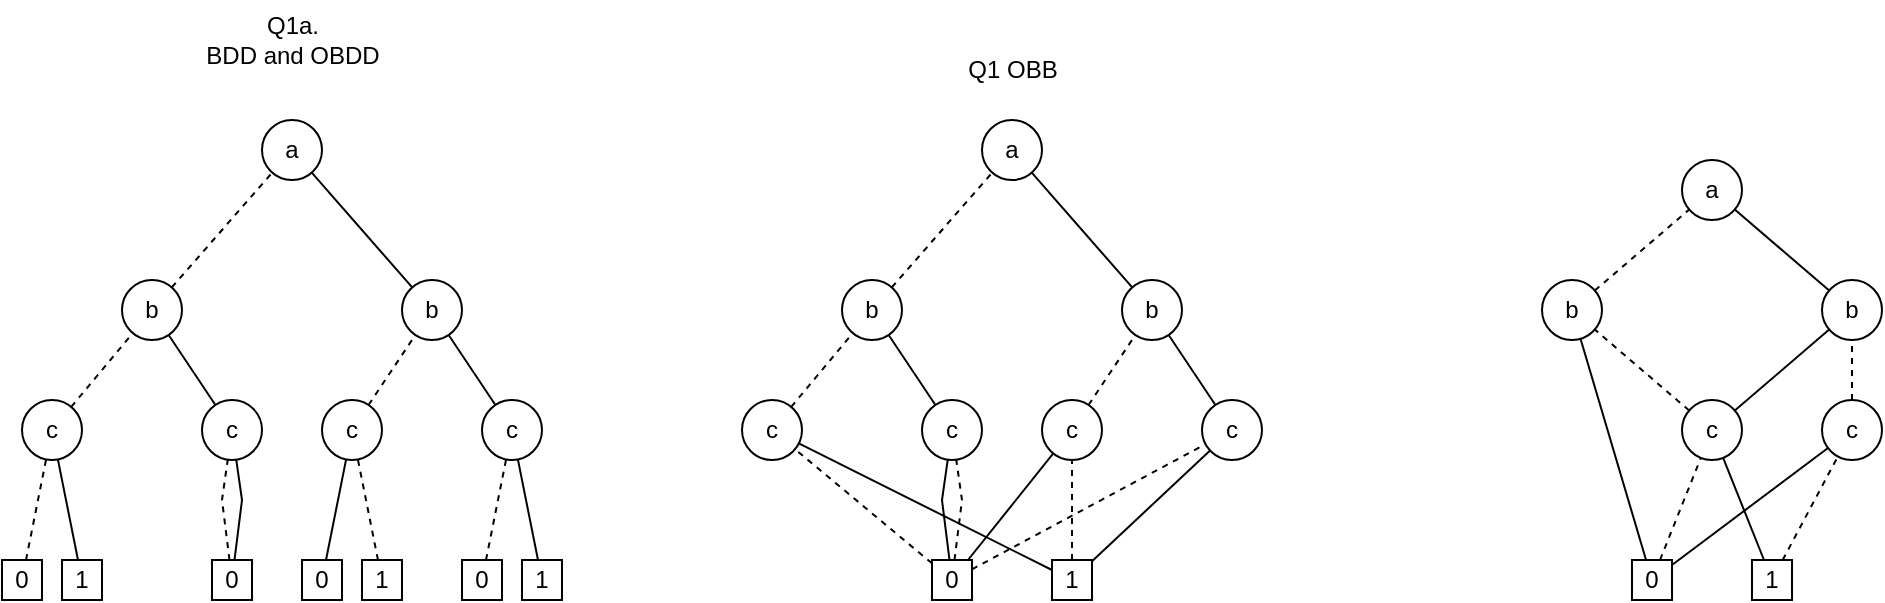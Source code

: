 <mxfile version="27.2.0">
  <diagram name="Page-1" id="7E9gSxAwbtiFRUaCC5ca">
    <mxGraphModel dx="1626" dy="427" grid="1" gridSize="10" guides="1" tooltips="1" connect="1" arrows="1" fold="1" page="1" pageScale="1" pageWidth="850" pageHeight="1100" math="0" shadow="0">
      <root>
        <mxCell id="0" />
        <mxCell id="1" parent="0" />
        <mxCell id="lUWKuF_8CkeKNWvW8N9--1" value="a" style="ellipse;whiteSpace=wrap;html=1;" parent="1" vertex="1">
          <mxGeometry x="420" y="120" width="30" height="30" as="geometry" />
        </mxCell>
        <mxCell id="lUWKuF_8CkeKNWvW8N9--2" value="b" style="ellipse;whiteSpace=wrap;html=1;" parent="1" vertex="1">
          <mxGeometry x="350" y="200" width="30" height="30" as="geometry" />
        </mxCell>
        <mxCell id="lUWKuF_8CkeKNWvW8N9--3" value="b" style="ellipse;whiteSpace=wrap;html=1;" parent="1" vertex="1">
          <mxGeometry x="490" y="200" width="30" height="30" as="geometry" />
        </mxCell>
        <mxCell id="lUWKuF_8CkeKNWvW8N9--4" value="" style="endArrow=none;dashed=1;html=1;rounded=0;" parent="1" source="lUWKuF_8CkeKNWvW8N9--2" target="lUWKuF_8CkeKNWvW8N9--1" edge="1">
          <mxGeometry width="50" height="50" relative="1" as="geometry">
            <mxPoint x="450" y="300" as="sourcePoint" />
            <mxPoint x="500" y="250" as="targetPoint" />
          </mxGeometry>
        </mxCell>
        <mxCell id="lUWKuF_8CkeKNWvW8N9--5" value="" style="endArrow=none;html=1;rounded=0;" parent="1" source="lUWKuF_8CkeKNWvW8N9--3" target="lUWKuF_8CkeKNWvW8N9--1" edge="1">
          <mxGeometry width="50" height="50" relative="1" as="geometry">
            <mxPoint x="450" y="300" as="sourcePoint" />
            <mxPoint x="500" y="250" as="targetPoint" />
          </mxGeometry>
        </mxCell>
        <mxCell id="lUWKuF_8CkeKNWvW8N9--6" value="c" style="ellipse;whiteSpace=wrap;html=1;" parent="1" vertex="1">
          <mxGeometry x="300" y="260" width="30" height="30" as="geometry" />
        </mxCell>
        <mxCell id="lUWKuF_8CkeKNWvW8N9--7" value="c" style="ellipse;whiteSpace=wrap;html=1;" parent="1" vertex="1">
          <mxGeometry x="390" y="260" width="30" height="30" as="geometry" />
        </mxCell>
        <mxCell id="lUWKuF_8CkeKNWvW8N9--8" value="c" style="ellipse;whiteSpace=wrap;html=1;" parent="1" vertex="1">
          <mxGeometry x="450" y="260" width="30" height="30" as="geometry" />
        </mxCell>
        <mxCell id="lUWKuF_8CkeKNWvW8N9--9" value="c" style="ellipse;whiteSpace=wrap;html=1;" parent="1" vertex="1">
          <mxGeometry x="530" y="260" width="30" height="30" as="geometry" />
        </mxCell>
        <mxCell id="lUWKuF_8CkeKNWvW8N9--10" value="" style="endArrow=none;dashed=1;html=1;rounded=0;" parent="1" source="lUWKuF_8CkeKNWvW8N9--8" target="lUWKuF_8CkeKNWvW8N9--3" edge="1">
          <mxGeometry width="50" height="50" relative="1" as="geometry">
            <mxPoint x="450" y="310" as="sourcePoint" />
            <mxPoint x="500" y="260" as="targetPoint" />
          </mxGeometry>
        </mxCell>
        <mxCell id="lUWKuF_8CkeKNWvW8N9--11" value="" style="endArrow=none;dashed=1;html=1;rounded=0;" parent="1" source="lUWKuF_8CkeKNWvW8N9--6" target="lUWKuF_8CkeKNWvW8N9--2" edge="1">
          <mxGeometry width="50" height="50" relative="1" as="geometry">
            <mxPoint x="450" y="310" as="sourcePoint" />
            <mxPoint x="500" y="260" as="targetPoint" />
          </mxGeometry>
        </mxCell>
        <mxCell id="lUWKuF_8CkeKNWvW8N9--12" value="" style="endArrow=none;html=1;rounded=0;" parent="1" source="lUWKuF_8CkeKNWvW8N9--7" target="lUWKuF_8CkeKNWvW8N9--2" edge="1">
          <mxGeometry width="50" height="50" relative="1" as="geometry">
            <mxPoint x="340" y="280" as="sourcePoint" />
            <mxPoint x="390" y="230" as="targetPoint" />
          </mxGeometry>
        </mxCell>
        <mxCell id="lUWKuF_8CkeKNWvW8N9--14" value="" style="endArrow=none;html=1;rounded=0;" parent="1" source="lUWKuF_8CkeKNWvW8N9--9" target="lUWKuF_8CkeKNWvW8N9--3" edge="1">
          <mxGeometry width="50" height="50" relative="1" as="geometry">
            <mxPoint x="450" y="310" as="sourcePoint" />
            <mxPoint x="500" y="260" as="targetPoint" />
          </mxGeometry>
        </mxCell>
        <mxCell id="lUWKuF_8CkeKNWvW8N9--16" value="0" style="whiteSpace=wrap;html=1;aspect=fixed;" parent="1" vertex="1">
          <mxGeometry x="395" y="340" width="20" height="20" as="geometry" />
        </mxCell>
        <mxCell id="lUWKuF_8CkeKNWvW8N9--18" value="1" style="whiteSpace=wrap;html=1;aspect=fixed;" parent="1" vertex="1">
          <mxGeometry x="455" y="340" width="20" height="20" as="geometry" />
        </mxCell>
        <mxCell id="lUWKuF_8CkeKNWvW8N9--20" value="" style="endArrow=none;dashed=1;html=1;rounded=0;" parent="1" source="lUWKuF_8CkeKNWvW8N9--16" target="lUWKuF_8CkeKNWvW8N9--6" edge="1">
          <mxGeometry width="50" height="50" relative="1" as="geometry">
            <mxPoint x="450" y="310" as="sourcePoint" />
            <mxPoint x="500" y="260" as="targetPoint" />
          </mxGeometry>
        </mxCell>
        <mxCell id="lUWKuF_8CkeKNWvW8N9--21" value="" style="endArrow=none;html=1;rounded=0;" parent="1" source="lUWKuF_8CkeKNWvW8N9--6" target="lUWKuF_8CkeKNWvW8N9--18" edge="1">
          <mxGeometry width="50" height="50" relative="1" as="geometry">
            <mxPoint x="450" y="310" as="sourcePoint" />
            <mxPoint x="500" y="260" as="targetPoint" />
          </mxGeometry>
        </mxCell>
        <mxCell id="lUWKuF_8CkeKNWvW8N9--22" value="" style="endArrow=none;dashed=1;html=1;rounded=0;" parent="1" source="lUWKuF_8CkeKNWvW8N9--16" target="lUWKuF_8CkeKNWvW8N9--7" edge="1">
          <mxGeometry width="50" height="50" relative="1" as="geometry">
            <mxPoint x="450" y="310" as="sourcePoint" />
            <mxPoint x="500" y="260" as="targetPoint" />
            <Array as="points">
              <mxPoint x="410" y="310" />
            </Array>
          </mxGeometry>
        </mxCell>
        <mxCell id="lUWKuF_8CkeKNWvW8N9--23" value="" style="endArrow=none;html=1;rounded=0;" parent="1" source="lUWKuF_8CkeKNWvW8N9--16" target="lUWKuF_8CkeKNWvW8N9--7" edge="1">
          <mxGeometry width="50" height="50" relative="1" as="geometry">
            <mxPoint x="350" y="510" as="sourcePoint" />
            <mxPoint x="400" y="460" as="targetPoint" />
            <Array as="points">
              <mxPoint x="400" y="310" />
            </Array>
          </mxGeometry>
        </mxCell>
        <mxCell id="lUWKuF_8CkeKNWvW8N9--24" value="" style="endArrow=none;dashed=1;html=1;rounded=0;" parent="1" source="lUWKuF_8CkeKNWvW8N9--18" target="lUWKuF_8CkeKNWvW8N9--8" edge="1">
          <mxGeometry width="50" height="50" relative="1" as="geometry">
            <mxPoint x="450" y="340" as="sourcePoint" />
            <mxPoint x="500" y="290" as="targetPoint" />
          </mxGeometry>
        </mxCell>
        <mxCell id="lUWKuF_8CkeKNWvW8N9--25" value="" style="endArrow=none;html=1;rounded=0;" parent="1" source="lUWKuF_8CkeKNWvW8N9--16" target="lUWKuF_8CkeKNWvW8N9--8" edge="1">
          <mxGeometry width="50" height="50" relative="1" as="geometry">
            <mxPoint x="360" y="420" as="sourcePoint" />
            <mxPoint x="410" y="370" as="targetPoint" />
          </mxGeometry>
        </mxCell>
        <mxCell id="lUWKuF_8CkeKNWvW8N9--26" value="" style="endArrow=none;dashed=1;html=1;rounded=0;" parent="1" source="lUWKuF_8CkeKNWvW8N9--16" target="lUWKuF_8CkeKNWvW8N9--9" edge="1">
          <mxGeometry width="50" height="50" relative="1" as="geometry">
            <mxPoint x="480" y="350" as="sourcePoint" />
            <mxPoint x="530" y="300" as="targetPoint" />
          </mxGeometry>
        </mxCell>
        <mxCell id="lUWKuF_8CkeKNWvW8N9--27" value="" style="endArrow=none;html=1;rounded=0;" parent="1" source="lUWKuF_8CkeKNWvW8N9--18" target="lUWKuF_8CkeKNWvW8N9--9" edge="1">
          <mxGeometry width="50" height="50" relative="1" as="geometry">
            <mxPoint x="480" y="400" as="sourcePoint" />
            <mxPoint x="530" y="350" as="targetPoint" />
          </mxGeometry>
        </mxCell>
        <mxCell id="lUWKuF_8CkeKNWvW8N9--51" value="a" style="ellipse;whiteSpace=wrap;html=1;" parent="1" vertex="1">
          <mxGeometry x="770" y="140" width="30" height="30" as="geometry" />
        </mxCell>
        <mxCell id="lUWKuF_8CkeKNWvW8N9--52" value="b" style="ellipse;whiteSpace=wrap;html=1;" parent="1" vertex="1">
          <mxGeometry x="700" y="200" width="30" height="30" as="geometry" />
        </mxCell>
        <mxCell id="lUWKuF_8CkeKNWvW8N9--53" value="b" style="ellipse;whiteSpace=wrap;html=1;" parent="1" vertex="1">
          <mxGeometry x="840" y="200" width="30" height="30" as="geometry" />
        </mxCell>
        <mxCell id="lUWKuF_8CkeKNWvW8N9--54" value="" style="endArrow=none;dashed=1;html=1;rounded=0;" parent="1" source="lUWKuF_8CkeKNWvW8N9--52" target="lUWKuF_8CkeKNWvW8N9--51" edge="1">
          <mxGeometry width="50" height="50" relative="1" as="geometry">
            <mxPoint x="800" y="300" as="sourcePoint" />
            <mxPoint x="850" y="250" as="targetPoint" />
          </mxGeometry>
        </mxCell>
        <mxCell id="lUWKuF_8CkeKNWvW8N9--55" value="" style="endArrow=none;html=1;rounded=0;" parent="1" source="lUWKuF_8CkeKNWvW8N9--53" target="lUWKuF_8CkeKNWvW8N9--51" edge="1">
          <mxGeometry width="50" height="50" relative="1" as="geometry">
            <mxPoint x="800" y="300" as="sourcePoint" />
            <mxPoint x="850" y="250" as="targetPoint" />
          </mxGeometry>
        </mxCell>
        <mxCell id="lUWKuF_8CkeKNWvW8N9--58" value="c" style="ellipse;whiteSpace=wrap;html=1;" parent="1" vertex="1">
          <mxGeometry x="840" y="260" width="30" height="30" as="geometry" />
        </mxCell>
        <mxCell id="lUWKuF_8CkeKNWvW8N9--59" value="c" style="ellipse;whiteSpace=wrap;html=1;" parent="1" vertex="1">
          <mxGeometry x="770" y="260" width="30" height="30" as="geometry" />
        </mxCell>
        <mxCell id="lUWKuF_8CkeKNWvW8N9--60" value="" style="endArrow=none;dashed=1;html=1;rounded=0;" parent="1" source="lUWKuF_8CkeKNWvW8N9--58" target="lUWKuF_8CkeKNWvW8N9--53" edge="1">
          <mxGeometry width="50" height="50" relative="1" as="geometry">
            <mxPoint x="800" y="310" as="sourcePoint" />
            <mxPoint x="850" y="260" as="targetPoint" />
          </mxGeometry>
        </mxCell>
        <mxCell id="lUWKuF_8CkeKNWvW8N9--61" value="" style="endArrow=none;dashed=1;html=1;rounded=0;" parent="1" source="lUWKuF_8CkeKNWvW8N9--59" target="lUWKuF_8CkeKNWvW8N9--52" edge="1">
          <mxGeometry width="50" height="50" relative="1" as="geometry">
            <mxPoint x="800" y="310" as="sourcePoint" />
            <mxPoint x="850" y="260" as="targetPoint" />
          </mxGeometry>
        </mxCell>
        <mxCell id="lUWKuF_8CkeKNWvW8N9--62" value="" style="endArrow=none;html=1;rounded=0;" parent="1" source="lUWKuF_8CkeKNWvW8N9--64" target="lUWKuF_8CkeKNWvW8N9--52" edge="1">
          <mxGeometry width="50" height="50" relative="1" as="geometry">
            <mxPoint x="715" y="260" as="sourcePoint" />
            <mxPoint x="740" y="230" as="targetPoint" />
          </mxGeometry>
        </mxCell>
        <mxCell id="lUWKuF_8CkeKNWvW8N9--63" value="" style="endArrow=none;html=1;rounded=0;" parent="1" source="lUWKuF_8CkeKNWvW8N9--59" target="lUWKuF_8CkeKNWvW8N9--53" edge="1">
          <mxGeometry width="50" height="50" relative="1" as="geometry">
            <mxPoint x="800" y="310" as="sourcePoint" />
            <mxPoint x="850" y="260" as="targetPoint" />
          </mxGeometry>
        </mxCell>
        <mxCell id="lUWKuF_8CkeKNWvW8N9--64" value="0" style="whiteSpace=wrap;html=1;aspect=fixed;" parent="1" vertex="1">
          <mxGeometry x="745" y="340" width="20" height="20" as="geometry" />
        </mxCell>
        <mxCell id="lUWKuF_8CkeKNWvW8N9--65" value="1" style="whiteSpace=wrap;html=1;aspect=fixed;" parent="1" vertex="1">
          <mxGeometry x="805" y="340" width="20" height="20" as="geometry" />
        </mxCell>
        <mxCell id="lUWKuF_8CkeKNWvW8N9--70" value="" style="endArrow=none;dashed=1;html=1;rounded=0;" parent="1" source="lUWKuF_8CkeKNWvW8N9--65" target="lUWKuF_8CkeKNWvW8N9--58" edge="1">
          <mxGeometry width="50" height="50" relative="1" as="geometry">
            <mxPoint x="800" y="340" as="sourcePoint" />
            <mxPoint x="850" y="290" as="targetPoint" />
          </mxGeometry>
        </mxCell>
        <mxCell id="lUWKuF_8CkeKNWvW8N9--71" value="" style="endArrow=none;html=1;rounded=0;" parent="1" source="lUWKuF_8CkeKNWvW8N9--64" target="lUWKuF_8CkeKNWvW8N9--58" edge="1">
          <mxGeometry width="50" height="50" relative="1" as="geometry">
            <mxPoint x="710" y="420" as="sourcePoint" />
            <mxPoint x="760" y="370" as="targetPoint" />
          </mxGeometry>
        </mxCell>
        <mxCell id="lUWKuF_8CkeKNWvW8N9--72" value="" style="endArrow=none;dashed=1;html=1;rounded=0;" parent="1" source="lUWKuF_8CkeKNWvW8N9--64" target="lUWKuF_8CkeKNWvW8N9--59" edge="1">
          <mxGeometry width="50" height="50" relative="1" as="geometry">
            <mxPoint x="830" y="350" as="sourcePoint" />
            <mxPoint x="880" y="300" as="targetPoint" />
          </mxGeometry>
        </mxCell>
        <mxCell id="lUWKuF_8CkeKNWvW8N9--73" value="" style="endArrow=none;html=1;rounded=0;" parent="1" source="lUWKuF_8CkeKNWvW8N9--65" target="lUWKuF_8CkeKNWvW8N9--59" edge="1">
          <mxGeometry width="50" height="50" relative="1" as="geometry">
            <mxPoint x="830" y="400" as="sourcePoint" />
            <mxPoint x="880" y="350" as="targetPoint" />
          </mxGeometry>
        </mxCell>
        <mxCell id="TRvrpSjDpHR4BY_lNr_P-1" value="Q1 OBB" style="text;html=1;align=center;verticalAlign=middle;resizable=0;points=[];autosize=1;strokeColor=none;fillColor=none;" vertex="1" parent="1">
          <mxGeometry x="400" y="80" width="70" height="30" as="geometry" />
        </mxCell>
        <mxCell id="TRvrpSjDpHR4BY_lNr_P-2" value="a" style="ellipse;whiteSpace=wrap;html=1;" vertex="1" parent="1">
          <mxGeometry x="60" y="120" width="30" height="30" as="geometry" />
        </mxCell>
        <mxCell id="TRvrpSjDpHR4BY_lNr_P-3" value="b" style="ellipse;whiteSpace=wrap;html=1;" vertex="1" parent="1">
          <mxGeometry x="-10" y="200" width="30" height="30" as="geometry" />
        </mxCell>
        <mxCell id="TRvrpSjDpHR4BY_lNr_P-4" value="b" style="ellipse;whiteSpace=wrap;html=1;" vertex="1" parent="1">
          <mxGeometry x="130" y="200" width="30" height="30" as="geometry" />
        </mxCell>
        <mxCell id="TRvrpSjDpHR4BY_lNr_P-5" value="" style="endArrow=none;dashed=1;html=1;rounded=0;" edge="1" parent="1" source="TRvrpSjDpHR4BY_lNr_P-3" target="TRvrpSjDpHR4BY_lNr_P-2">
          <mxGeometry width="50" height="50" relative="1" as="geometry">
            <mxPoint x="90" y="300" as="sourcePoint" />
            <mxPoint x="140" y="250" as="targetPoint" />
          </mxGeometry>
        </mxCell>
        <mxCell id="TRvrpSjDpHR4BY_lNr_P-6" value="" style="endArrow=none;html=1;rounded=0;" edge="1" parent="1" source="TRvrpSjDpHR4BY_lNr_P-4" target="TRvrpSjDpHR4BY_lNr_P-2">
          <mxGeometry width="50" height="50" relative="1" as="geometry">
            <mxPoint x="90" y="300" as="sourcePoint" />
            <mxPoint x="140" y="250" as="targetPoint" />
          </mxGeometry>
        </mxCell>
        <mxCell id="TRvrpSjDpHR4BY_lNr_P-7" value="c" style="ellipse;whiteSpace=wrap;html=1;" vertex="1" parent="1">
          <mxGeometry x="-60" y="260" width="30" height="30" as="geometry" />
        </mxCell>
        <mxCell id="TRvrpSjDpHR4BY_lNr_P-8" value="c" style="ellipse;whiteSpace=wrap;html=1;" vertex="1" parent="1">
          <mxGeometry x="30" y="260" width="30" height="30" as="geometry" />
        </mxCell>
        <mxCell id="TRvrpSjDpHR4BY_lNr_P-9" value="c" style="ellipse;whiteSpace=wrap;html=1;" vertex="1" parent="1">
          <mxGeometry x="90" y="260" width="30" height="30" as="geometry" />
        </mxCell>
        <mxCell id="TRvrpSjDpHR4BY_lNr_P-10" value="c" style="ellipse;whiteSpace=wrap;html=1;" vertex="1" parent="1">
          <mxGeometry x="170" y="260" width="30" height="30" as="geometry" />
        </mxCell>
        <mxCell id="TRvrpSjDpHR4BY_lNr_P-11" value="" style="endArrow=none;dashed=1;html=1;rounded=0;" edge="1" parent="1" source="TRvrpSjDpHR4BY_lNr_P-9" target="TRvrpSjDpHR4BY_lNr_P-4">
          <mxGeometry width="50" height="50" relative="1" as="geometry">
            <mxPoint x="90" y="310" as="sourcePoint" />
            <mxPoint x="140" y="260" as="targetPoint" />
          </mxGeometry>
        </mxCell>
        <mxCell id="TRvrpSjDpHR4BY_lNr_P-12" value="" style="endArrow=none;dashed=1;html=1;rounded=0;" edge="1" parent="1" source="TRvrpSjDpHR4BY_lNr_P-7" target="TRvrpSjDpHR4BY_lNr_P-3">
          <mxGeometry width="50" height="50" relative="1" as="geometry">
            <mxPoint x="90" y="310" as="sourcePoint" />
            <mxPoint x="140" y="260" as="targetPoint" />
          </mxGeometry>
        </mxCell>
        <mxCell id="TRvrpSjDpHR4BY_lNr_P-13" value="" style="endArrow=none;html=1;rounded=0;" edge="1" parent="1" source="TRvrpSjDpHR4BY_lNr_P-8" target="TRvrpSjDpHR4BY_lNr_P-3">
          <mxGeometry width="50" height="50" relative="1" as="geometry">
            <mxPoint x="-20" y="280" as="sourcePoint" />
            <mxPoint x="30" y="230" as="targetPoint" />
          </mxGeometry>
        </mxCell>
        <mxCell id="TRvrpSjDpHR4BY_lNr_P-14" value="" style="endArrow=none;html=1;rounded=0;" edge="1" parent="1" source="TRvrpSjDpHR4BY_lNr_P-10" target="TRvrpSjDpHR4BY_lNr_P-4">
          <mxGeometry width="50" height="50" relative="1" as="geometry">
            <mxPoint x="90" y="310" as="sourcePoint" />
            <mxPoint x="140" y="260" as="targetPoint" />
          </mxGeometry>
        </mxCell>
        <mxCell id="TRvrpSjDpHR4BY_lNr_P-15" value="0" style="whiteSpace=wrap;html=1;aspect=fixed;" vertex="1" parent="1">
          <mxGeometry x="160" y="340" width="20" height="20" as="geometry" />
        </mxCell>
        <mxCell id="TRvrpSjDpHR4BY_lNr_P-16" value="1" style="whiteSpace=wrap;html=1;aspect=fixed;" vertex="1" parent="1">
          <mxGeometry x="190" y="340" width="20" height="20" as="geometry" />
        </mxCell>
        <mxCell id="TRvrpSjDpHR4BY_lNr_P-17" value="" style="endArrow=none;dashed=1;html=1;rounded=0;" edge="1" parent="1" source="TRvrpSjDpHR4BY_lNr_P-26" target="TRvrpSjDpHR4BY_lNr_P-7">
          <mxGeometry width="50" height="50" relative="1" as="geometry">
            <mxPoint x="90" y="310" as="sourcePoint" />
            <mxPoint x="140" y="260" as="targetPoint" />
          </mxGeometry>
        </mxCell>
        <mxCell id="TRvrpSjDpHR4BY_lNr_P-18" value="" style="endArrow=none;html=1;rounded=0;" edge="1" parent="1" source="TRvrpSjDpHR4BY_lNr_P-7" target="TRvrpSjDpHR4BY_lNr_P-27">
          <mxGeometry width="50" height="50" relative="1" as="geometry">
            <mxPoint x="90" y="310" as="sourcePoint" />
            <mxPoint x="140" y="260" as="targetPoint" />
          </mxGeometry>
        </mxCell>
        <mxCell id="TRvrpSjDpHR4BY_lNr_P-19" value="" style="endArrow=none;dashed=1;html=1;rounded=0;" edge="1" parent="1" source="TRvrpSjDpHR4BY_lNr_P-28" target="TRvrpSjDpHR4BY_lNr_P-8">
          <mxGeometry width="50" height="50" relative="1" as="geometry">
            <mxPoint x="90" y="310" as="sourcePoint" />
            <mxPoint x="140" y="260" as="targetPoint" />
            <Array as="points">
              <mxPoint x="40" y="310" />
            </Array>
          </mxGeometry>
        </mxCell>
        <mxCell id="TRvrpSjDpHR4BY_lNr_P-20" value="" style="endArrow=none;html=1;rounded=0;" edge="1" parent="1" source="TRvrpSjDpHR4BY_lNr_P-28" target="TRvrpSjDpHR4BY_lNr_P-8">
          <mxGeometry width="50" height="50" relative="1" as="geometry">
            <mxPoint x="-10" y="510" as="sourcePoint" />
            <mxPoint x="40" y="460" as="targetPoint" />
            <Array as="points">
              <mxPoint x="50" y="310" />
            </Array>
          </mxGeometry>
        </mxCell>
        <mxCell id="TRvrpSjDpHR4BY_lNr_P-21" value="" style="endArrow=none;dashed=1;html=1;rounded=0;" edge="1" parent="1" source="TRvrpSjDpHR4BY_lNr_P-31" target="TRvrpSjDpHR4BY_lNr_P-9">
          <mxGeometry width="50" height="50" relative="1" as="geometry">
            <mxPoint x="90" y="340" as="sourcePoint" />
            <mxPoint x="140" y="290" as="targetPoint" />
          </mxGeometry>
        </mxCell>
        <mxCell id="TRvrpSjDpHR4BY_lNr_P-22" value="" style="endArrow=none;html=1;rounded=0;" edge="1" parent="1" source="TRvrpSjDpHR4BY_lNr_P-30" target="TRvrpSjDpHR4BY_lNr_P-9">
          <mxGeometry width="50" height="50" relative="1" as="geometry">
            <mxPoint y="420" as="sourcePoint" />
            <mxPoint x="50" y="370" as="targetPoint" />
          </mxGeometry>
        </mxCell>
        <mxCell id="TRvrpSjDpHR4BY_lNr_P-23" value="" style="endArrow=none;dashed=1;html=1;rounded=0;" edge="1" parent="1" source="TRvrpSjDpHR4BY_lNr_P-15" target="TRvrpSjDpHR4BY_lNr_P-10">
          <mxGeometry width="50" height="50" relative="1" as="geometry">
            <mxPoint x="120" y="350" as="sourcePoint" />
            <mxPoint x="170" y="300" as="targetPoint" />
          </mxGeometry>
        </mxCell>
        <mxCell id="TRvrpSjDpHR4BY_lNr_P-24" value="" style="endArrow=none;html=1;rounded=0;" edge="1" parent="1" source="TRvrpSjDpHR4BY_lNr_P-16" target="TRvrpSjDpHR4BY_lNr_P-10">
          <mxGeometry width="50" height="50" relative="1" as="geometry">
            <mxPoint x="120" y="400" as="sourcePoint" />
            <mxPoint x="170" y="350" as="targetPoint" />
          </mxGeometry>
        </mxCell>
        <mxCell id="TRvrpSjDpHR4BY_lNr_P-25" value="Q1a.&lt;br&gt;BDD and OBDD" style="text;html=1;align=center;verticalAlign=middle;resizable=0;points=[];autosize=1;strokeColor=none;fillColor=none;" vertex="1" parent="1">
          <mxGeometry x="20" y="60" width="110" height="40" as="geometry" />
        </mxCell>
        <mxCell id="TRvrpSjDpHR4BY_lNr_P-26" value="0" style="whiteSpace=wrap;html=1;aspect=fixed;" vertex="1" parent="1">
          <mxGeometry x="-70" y="340" width="20" height="20" as="geometry" />
        </mxCell>
        <mxCell id="TRvrpSjDpHR4BY_lNr_P-27" value="1" style="whiteSpace=wrap;html=1;aspect=fixed;" vertex="1" parent="1">
          <mxGeometry x="-40" y="340" width="20" height="20" as="geometry" />
        </mxCell>
        <mxCell id="TRvrpSjDpHR4BY_lNr_P-28" value="0" style="whiteSpace=wrap;html=1;aspect=fixed;" vertex="1" parent="1">
          <mxGeometry x="35" y="340" width="20" height="20" as="geometry" />
        </mxCell>
        <mxCell id="TRvrpSjDpHR4BY_lNr_P-30" value="0" style="whiteSpace=wrap;html=1;aspect=fixed;" vertex="1" parent="1">
          <mxGeometry x="80" y="340" width="20" height="20" as="geometry" />
        </mxCell>
        <mxCell id="TRvrpSjDpHR4BY_lNr_P-31" value="1" style="whiteSpace=wrap;html=1;aspect=fixed;" vertex="1" parent="1">
          <mxGeometry x="110" y="340" width="20" height="20" as="geometry" />
        </mxCell>
      </root>
    </mxGraphModel>
  </diagram>
</mxfile>
